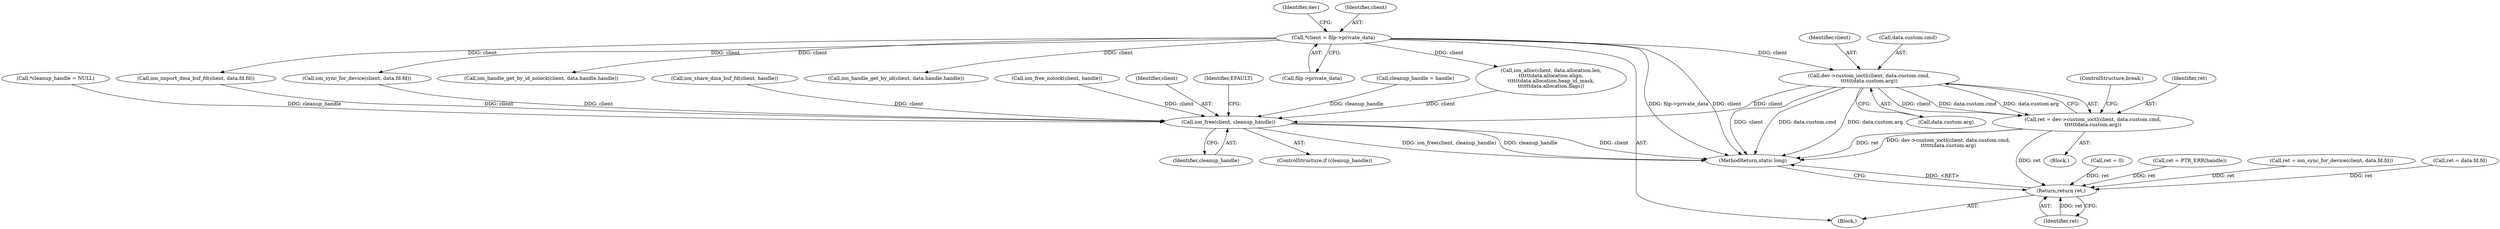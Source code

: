digraph "0_linux_9590232bb4f4cc824f3425a6e1349afbe6d6d2b7_2@pointer" {
"1000345" [label="(Call,dev->custom_ioctl(client, data.custom.cmd,\n\t\t\t\t\t\tdata.custom.arg))"];
"1000106" [label="(Call,*client = filp->private_data)"];
"1000343" [label="(Call,ret = dev->custom_ioctl(client, data.custom.cmd,\n\t\t\t\t\t\tdata.custom.arg))"];
"1000385" [label="(Return,return ret;)"];
"1000379" [label="(Call,ion_free(client, cleanup_handle))"];
"1000379" [label="(Call,ion_free(client, cleanup_handle))"];
"1000347" [label="(Call,data.custom.cmd)"];
"1000270" [label="(Call,ion_share_dma_buf_fd(client, handle))"];
"1000113" [label="(Identifier,dev)"];
"1000283" [label="(Call,ret = data.fd.fd)"];
"1000386" [label="(Identifier,ret)"];
"1000344" [label="(Identifier,ret)"];
"1000334" [label="(Block,)"];
"1000352" [label="(Call,data.custom.arg)"];
"1000234" [label="(Call,ion_free_nolock(client, handle))"];
"1000296" [label="(Call,ion_import_dma_buf_fd(client, data.fd.fd))"];
"1000122" [label="(Call,ret = 0)"];
"1000380" [label="(Identifier,client)"];
"1000164" [label="(Call,ion_alloc(client, data.allocation.len,\n\t\t\t\t\t\tdata.allocation.align,\n\t\t\t\t\t\tdata.allocation.heap_id_mask,\n\t\t\t\t\t\tdata.allocation.flags))"];
"1000306" [label="(Call,ret = PTR_ERR(handle))"];
"1000385" [label="(Return,return ret;)"];
"1000346" [label="(Identifier,client)"];
"1000381" [label="(Identifier,cleanup_handle)"];
"1000325" [label="(Call,ion_sync_for_device(client, data.fd.fd))"];
"1000357" [label="(ControlStructure,break;)"];
"1000343" [label="(Call,ret = dev->custom_ioctl(client, data.custom.cmd,\n\t\t\t\t\t\tdata.custom.arg))"];
"1000108" [label="(Call,filp->private_data)"];
"1000384" [label="(Identifier,EFAULT)"];
"1000387" [label="(MethodReturn,static long)"];
"1000106" [label="(Call,*client = filp->private_data)"];
"1000377" [label="(ControlStructure,if (cleanup_handle))"];
"1000323" [label="(Call,ret = ion_sync_for_device(client, data.fd.fd))"];
"1000215" [label="(Call,ion_handle_get_by_id_nolock(client, data.handle.handle))"];
"1000251" [label="(Call,ion_handle_get_by_id(client, data.handle.handle))"];
"1000107" [label="(Identifier,client)"];
"1000104" [label="(Block,)"];
"1000201" [label="(Call,cleanup_handle = handle)"];
"1000118" [label="(Call,*cleanup_handle = NULL)"];
"1000345" [label="(Call,dev->custom_ioctl(client, data.custom.cmd,\n\t\t\t\t\t\tdata.custom.arg))"];
"1000345" -> "1000343"  [label="AST: "];
"1000345" -> "1000352"  [label="CFG: "];
"1000346" -> "1000345"  [label="AST: "];
"1000347" -> "1000345"  [label="AST: "];
"1000352" -> "1000345"  [label="AST: "];
"1000343" -> "1000345"  [label="CFG: "];
"1000345" -> "1000387"  [label="DDG: data.custom.cmd"];
"1000345" -> "1000387"  [label="DDG: data.custom.arg"];
"1000345" -> "1000387"  [label="DDG: client"];
"1000345" -> "1000343"  [label="DDG: client"];
"1000345" -> "1000343"  [label="DDG: data.custom.cmd"];
"1000345" -> "1000343"  [label="DDG: data.custom.arg"];
"1000106" -> "1000345"  [label="DDG: client"];
"1000345" -> "1000379"  [label="DDG: client"];
"1000106" -> "1000104"  [label="AST: "];
"1000106" -> "1000108"  [label="CFG: "];
"1000107" -> "1000106"  [label="AST: "];
"1000108" -> "1000106"  [label="AST: "];
"1000113" -> "1000106"  [label="CFG: "];
"1000106" -> "1000387"  [label="DDG: filp->private_data"];
"1000106" -> "1000387"  [label="DDG: client"];
"1000106" -> "1000164"  [label="DDG: client"];
"1000106" -> "1000215"  [label="DDG: client"];
"1000106" -> "1000251"  [label="DDG: client"];
"1000106" -> "1000296"  [label="DDG: client"];
"1000106" -> "1000325"  [label="DDG: client"];
"1000343" -> "1000334"  [label="AST: "];
"1000344" -> "1000343"  [label="AST: "];
"1000357" -> "1000343"  [label="CFG: "];
"1000343" -> "1000387"  [label="DDG: ret"];
"1000343" -> "1000387"  [label="DDG: dev->custom_ioctl(client, data.custom.cmd,\n\t\t\t\t\t\tdata.custom.arg)"];
"1000343" -> "1000385"  [label="DDG: ret"];
"1000385" -> "1000104"  [label="AST: "];
"1000385" -> "1000386"  [label="CFG: "];
"1000386" -> "1000385"  [label="AST: "];
"1000387" -> "1000385"  [label="CFG: "];
"1000385" -> "1000387"  [label="DDG: <RET>"];
"1000386" -> "1000385"  [label="DDG: ret"];
"1000283" -> "1000385"  [label="DDG: ret"];
"1000323" -> "1000385"  [label="DDG: ret"];
"1000122" -> "1000385"  [label="DDG: ret"];
"1000306" -> "1000385"  [label="DDG: ret"];
"1000379" -> "1000377"  [label="AST: "];
"1000379" -> "1000381"  [label="CFG: "];
"1000380" -> "1000379"  [label="AST: "];
"1000381" -> "1000379"  [label="AST: "];
"1000384" -> "1000379"  [label="CFG: "];
"1000379" -> "1000387"  [label="DDG: client"];
"1000379" -> "1000387"  [label="DDG: ion_free(client, cleanup_handle)"];
"1000379" -> "1000387"  [label="DDG: cleanup_handle"];
"1000325" -> "1000379"  [label="DDG: client"];
"1000234" -> "1000379"  [label="DDG: client"];
"1000296" -> "1000379"  [label="DDG: client"];
"1000270" -> "1000379"  [label="DDG: client"];
"1000164" -> "1000379"  [label="DDG: client"];
"1000118" -> "1000379"  [label="DDG: cleanup_handle"];
"1000201" -> "1000379"  [label="DDG: cleanup_handle"];
}
